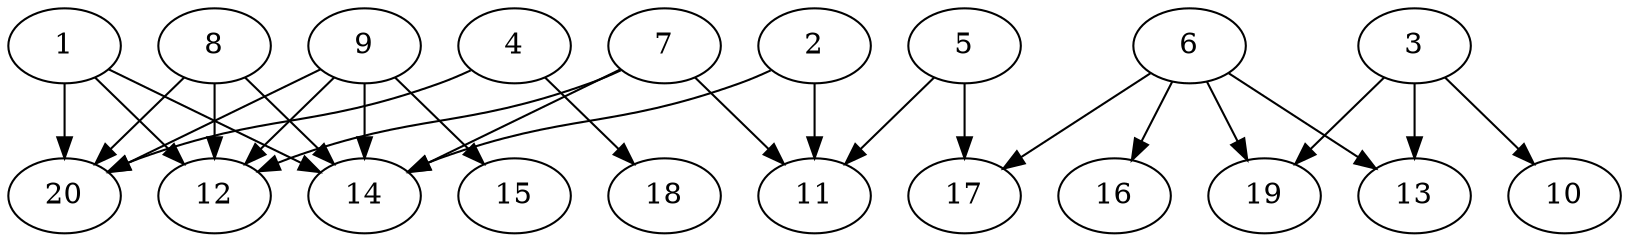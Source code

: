 // DAG automatically generated by daggen at Tue Jul 23 14:25:45 2019
// ./daggen --dot -n 20 --ccr 0.4 --fat 0.7 --regular 0.5 --density 0.6 --mindata 5242880 --maxdata 52428800 
digraph G {
  1 [size="69731840", alpha="0.16", expect_size="27892736"] 
  1 -> 12 [size ="27892736"]
  1 -> 14 [size ="27892736"]
  1 -> 20 [size ="27892736"]
  2 [size="16314880", alpha="0.15", expect_size="6525952"] 
  2 -> 11 [size ="6525952"]
  2 -> 14 [size ="6525952"]
  3 [size="81326080", alpha="0.16", expect_size="32530432"] 
  3 -> 10 [size ="32530432"]
  3 -> 13 [size ="32530432"]
  3 -> 19 [size ="32530432"]
  4 [size="65768960", alpha="0.04", expect_size="26307584"] 
  4 -> 18 [size ="26307584"]
  4 -> 20 [size ="26307584"]
  5 [size="120775680", alpha="0.11", expect_size="48310272"] 
  5 -> 11 [size ="48310272"]
  5 -> 17 [size ="48310272"]
  6 [size="38371840", alpha="0.08", expect_size="15348736"] 
  6 -> 13 [size ="15348736"]
  6 -> 16 [size ="15348736"]
  6 -> 17 [size ="15348736"]
  6 -> 19 [size ="15348736"]
  7 [size="19740160", alpha="0.14", expect_size="7896064"] 
  7 -> 11 [size ="7896064"]
  7 -> 12 [size ="7896064"]
  7 -> 14 [size ="7896064"]
  8 [size="71915520", alpha="0.04", expect_size="28766208"] 
  8 -> 12 [size ="28766208"]
  8 -> 14 [size ="28766208"]
  8 -> 20 [size ="28766208"]
  9 [size="64199680", alpha="0.17", expect_size="25679872"] 
  9 -> 12 [size ="25679872"]
  9 -> 14 [size ="25679872"]
  9 -> 15 [size ="25679872"]
  9 -> 20 [size ="25679872"]
  10 [size="122196480", alpha="0.10", expect_size="48878592"] 
  11 [size="111296000", alpha="0.14", expect_size="44518400"] 
  12 [size="88775680", alpha="0.03", expect_size="35510272"] 
  13 [size="60262400", alpha="0.06", expect_size="24104960"] 
  14 [size="37079040", alpha="0.14", expect_size="14831616"] 
  15 [size="60116480", alpha="0.06", expect_size="24046592"] 
  16 [size="122703360", alpha="0.18", expect_size="49081344"] 
  17 [size="52823040", alpha="0.01", expect_size="21129216"] 
  18 [size="18949120", alpha="0.09", expect_size="7579648"] 
  19 [size="43727360", alpha="0.10", expect_size="17490944"] 
  20 [size="24512000", alpha="0.03", expect_size="9804800"] 
}

